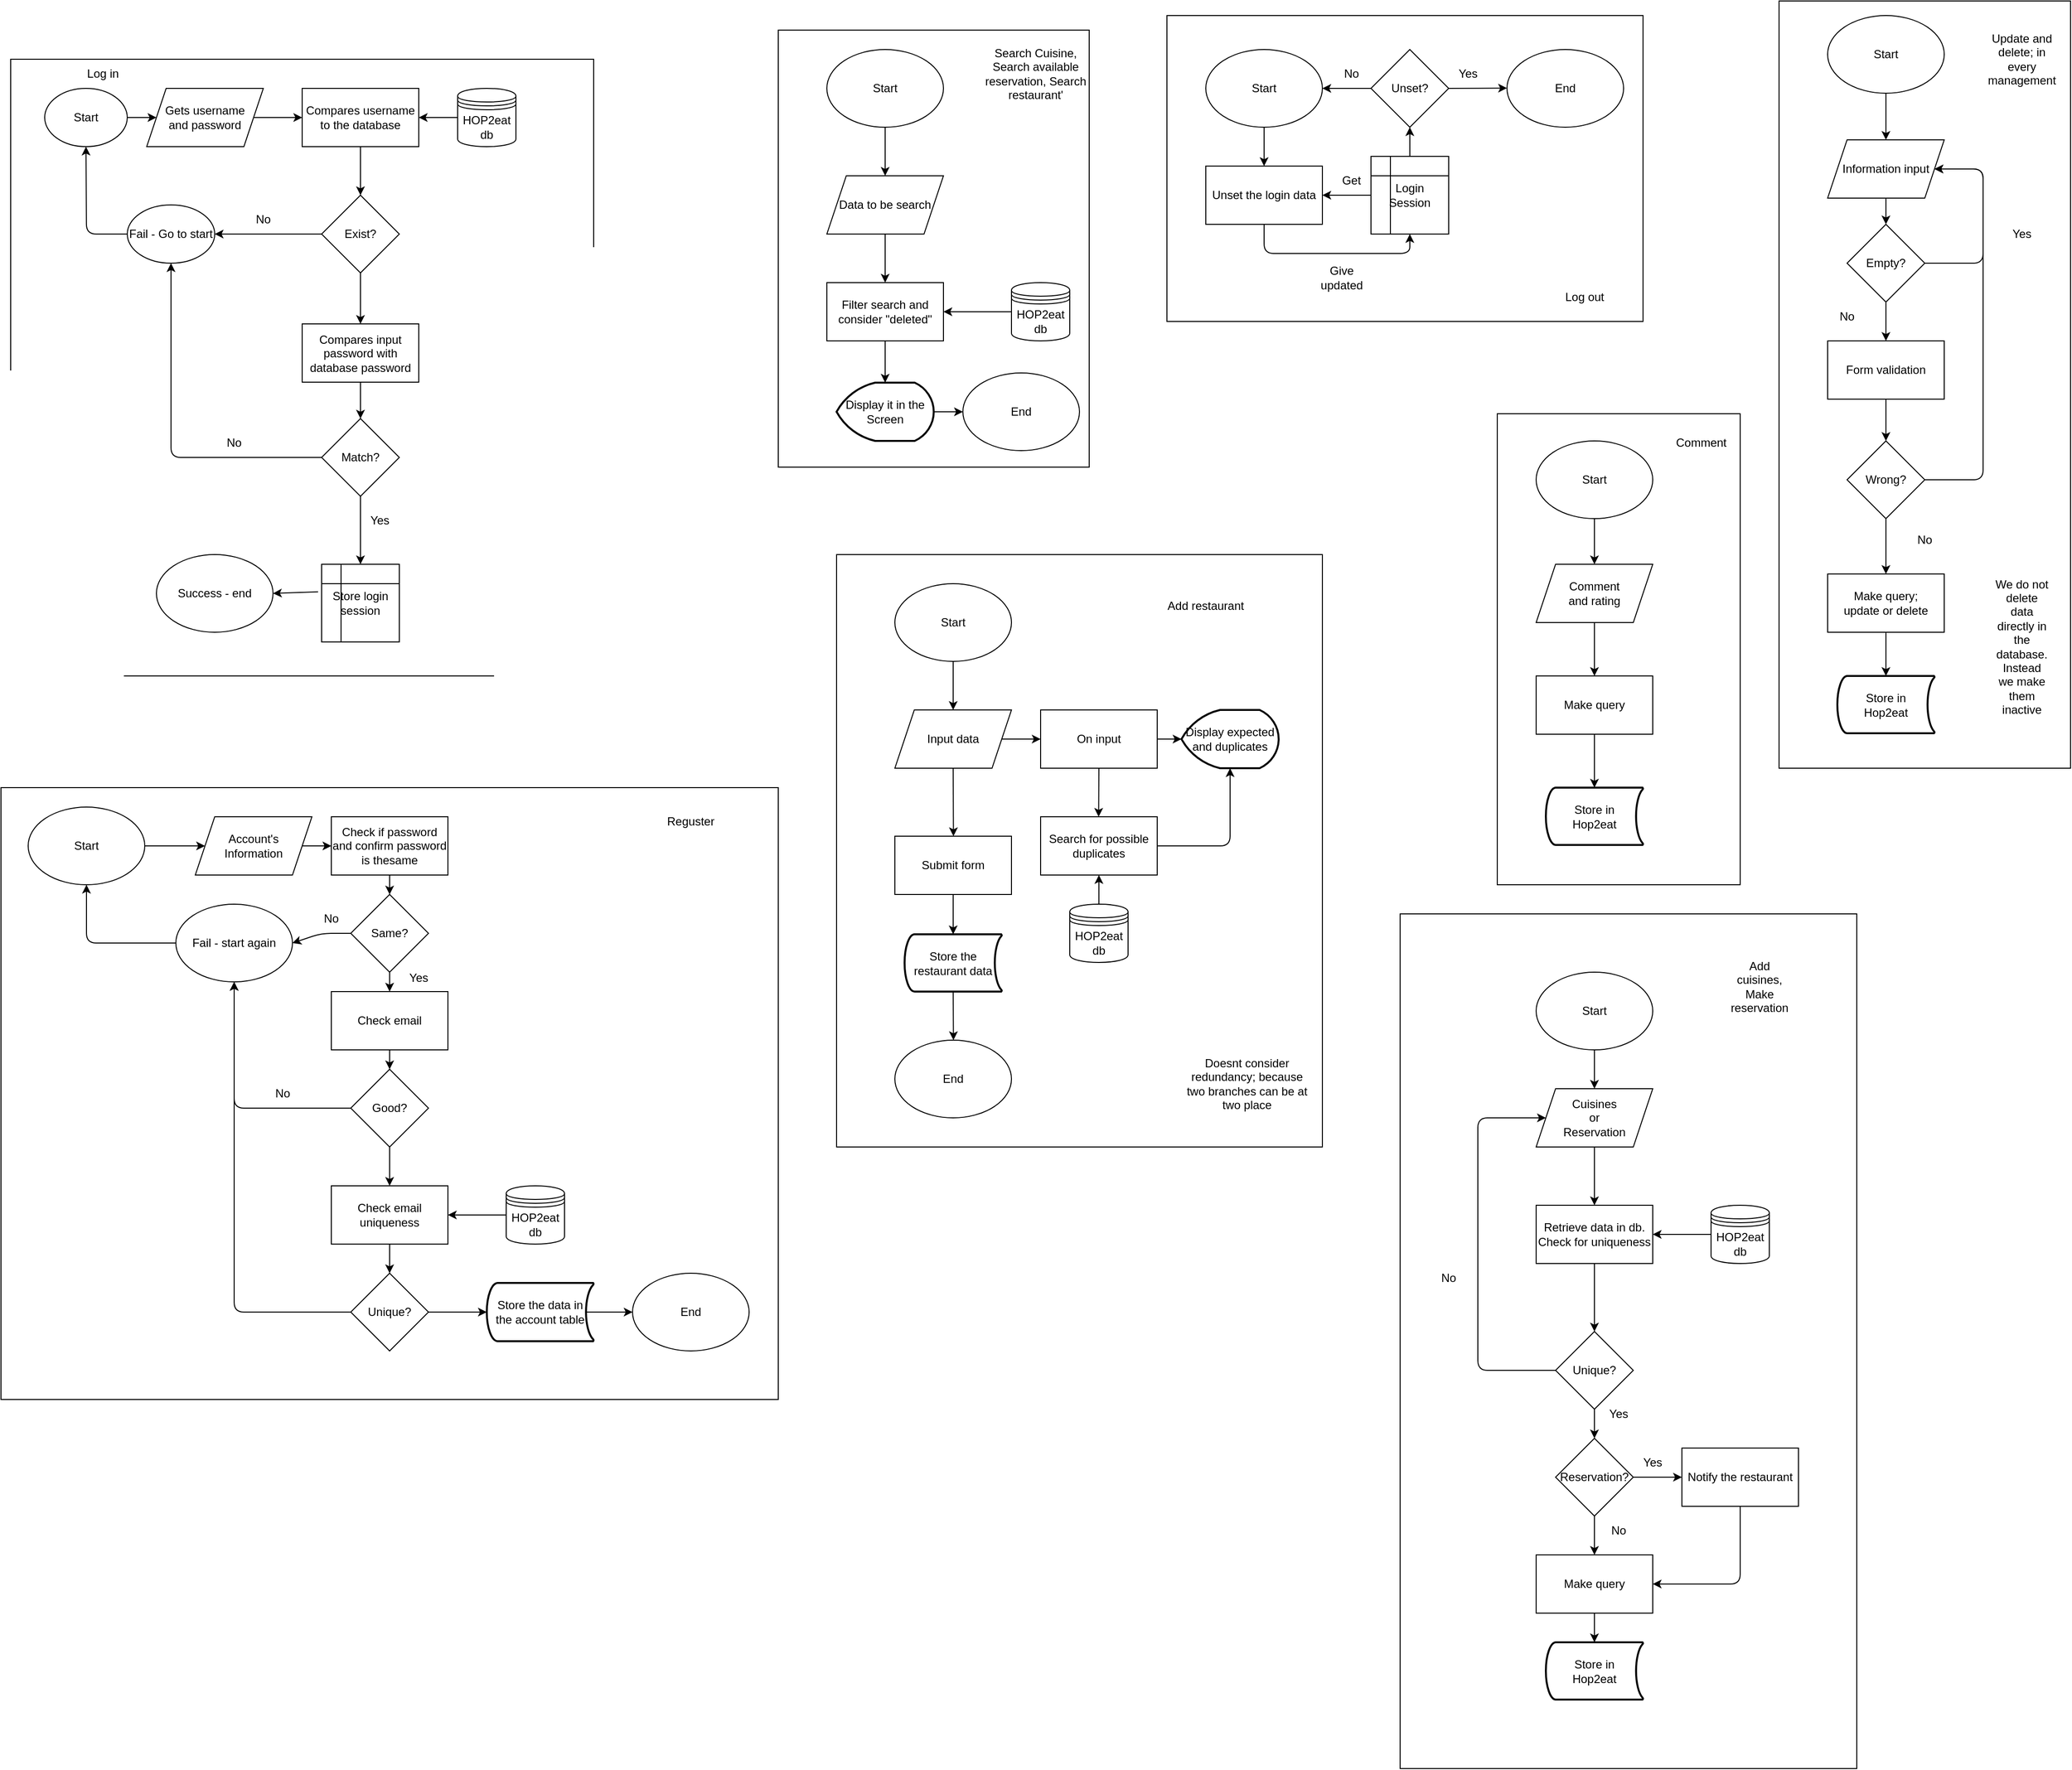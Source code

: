 <mxfile>
    <diagram id="74Us-Ra82Jx7ohugv1YX" name="Page-1">
        <mxGraphModel dx="1053" dy="825" grid="1" gridSize="10" guides="1" tooltips="1" connect="1" arrows="1" fold="1" page="1" pageScale="1" pageWidth="850" pageHeight="1100" math="0" shadow="0">
            <root>
                <mxCell id="0"/>
                <mxCell id="1" parent="0"/>
                <mxCell id="198" value="" style="rounded=0;whiteSpace=wrap;html=1;" vertex="1" parent="1">
                    <mxGeometry x="1500" y="970" width="470" height="880" as="geometry"/>
                </mxCell>
                <mxCell id="163" value="" style="rounded=0;whiteSpace=wrap;html=1;" vertex="1" parent="1">
                    <mxGeometry x="1890" y="30" width="300" height="790" as="geometry"/>
                </mxCell>
                <mxCell id="138" value="" style="rounded=0;whiteSpace=wrap;html=1;" parent="1" vertex="1">
                    <mxGeometry x="1600" y="455" width="250" height="485" as="geometry"/>
                </mxCell>
                <mxCell id="130" value="" style="rounded=0;whiteSpace=wrap;html=1;" parent="1" vertex="1">
                    <mxGeometry x="920" y="600" width="500" height="610" as="geometry"/>
                </mxCell>
                <mxCell id="105" value="" style="rounded=0;whiteSpace=wrap;html=1;" parent="1" vertex="1">
                    <mxGeometry x="1260" y="45" width="490" height="315" as="geometry"/>
                </mxCell>
                <mxCell id="84" value="" style="rounded=0;whiteSpace=wrap;html=1;" parent="1" vertex="1">
                    <mxGeometry x="860" y="60" width="320" height="450" as="geometry"/>
                </mxCell>
                <mxCell id="72" value="" style="rounded=0;whiteSpace=wrap;html=1;" parent="1" vertex="1">
                    <mxGeometry x="60" y="840" width="800" height="630" as="geometry"/>
                </mxCell>
                <mxCell id="34" value="" style="rounded=0;whiteSpace=wrap;html=1;" parent="1" vertex="1">
                    <mxGeometry x="70" y="90" width="600" height="635" as="geometry"/>
                </mxCell>
                <mxCell id="7" style="edgeStyle=none;html=1;exitX=1;exitY=0.5;exitDx=0;exitDy=0;entryX=0;entryY=0.5;entryDx=0;entryDy=0;" parent="1" source="3" target="6" edge="1">
                    <mxGeometry relative="1" as="geometry"/>
                </mxCell>
                <mxCell id="3" value="Start" style="ellipse;whiteSpace=wrap;html=1;" parent="1" vertex="1">
                    <mxGeometry x="105" y="120" width="85" height="60" as="geometry"/>
                </mxCell>
                <mxCell id="5" value="Log in" style="text;html=1;strokeColor=none;fillColor=none;align=center;verticalAlign=middle;whiteSpace=wrap;rounded=0;" parent="1" vertex="1">
                    <mxGeometry x="135" y="90" width="60" height="30" as="geometry"/>
                </mxCell>
                <mxCell id="11" style="edgeStyle=none;html=1;exitX=1;exitY=0.5;exitDx=0;exitDy=0;entryX=0;entryY=0.5;entryDx=0;entryDy=0;" parent="1" source="6" target="10" edge="1">
                    <mxGeometry relative="1" as="geometry"/>
                </mxCell>
                <mxCell id="6" value="Gets username&lt;br&gt;and password" style="shape=parallelogram;perimeter=parallelogramPerimeter;whiteSpace=wrap;html=1;fixedSize=1;" parent="1" vertex="1">
                    <mxGeometry x="210" y="120" width="120" height="60" as="geometry"/>
                </mxCell>
                <mxCell id="17" style="edgeStyle=none;html=1;exitX=0.5;exitY=1;exitDx=0;exitDy=0;entryX=0.5;entryY=0;entryDx=0;entryDy=0;" parent="1" source="10" target="16" edge="1">
                    <mxGeometry relative="1" as="geometry"/>
                </mxCell>
                <mxCell id="10" value="Compares username to the database" style="rounded=0;whiteSpace=wrap;html=1;" parent="1" vertex="1">
                    <mxGeometry x="370" y="120" width="120" height="60" as="geometry"/>
                </mxCell>
                <mxCell id="13" style="edgeStyle=none;html=1;exitX=0;exitY=0.5;exitDx=0;exitDy=0;entryX=1;entryY=0.5;entryDx=0;entryDy=0;" parent="1" source="12" target="10" edge="1">
                    <mxGeometry relative="1" as="geometry"/>
                </mxCell>
                <mxCell id="12" value="HOP2eat db" style="shape=datastore;whiteSpace=wrap;html=1;" parent="1" vertex="1">
                    <mxGeometry x="530" y="120" width="60" height="60" as="geometry"/>
                </mxCell>
                <mxCell id="18" style="edgeStyle=none;html=1;exitX=0;exitY=0.5;exitDx=0;exitDy=0;entryX=1;entryY=0.5;entryDx=0;entryDy=0;" parent="1" source="16" target="21" edge="1">
                    <mxGeometry relative="1" as="geometry">
                        <mxPoint x="280" y="270.294" as="targetPoint"/>
                    </mxGeometry>
                </mxCell>
                <mxCell id="23" style="edgeStyle=none;html=1;exitX=0.5;exitY=1;exitDx=0;exitDy=0;entryX=0.5;entryY=0;entryDx=0;entryDy=0;" parent="1" source="16" target="22" edge="1">
                    <mxGeometry relative="1" as="geometry"/>
                </mxCell>
                <mxCell id="16" value="Exist?" style="rhombus;whiteSpace=wrap;html=1;" parent="1" vertex="1">
                    <mxGeometry x="390" y="230" width="80" height="80" as="geometry"/>
                </mxCell>
                <mxCell id="19" value="No" style="text;html=1;strokeColor=none;fillColor=none;align=center;verticalAlign=middle;whiteSpace=wrap;rounded=0;" parent="1" vertex="1">
                    <mxGeometry x="300" y="240" width="60" height="30" as="geometry"/>
                </mxCell>
                <mxCell id="33" style="edgeStyle=none;html=1;exitX=0;exitY=0.5;exitDx=0;exitDy=0;entryX=0.5;entryY=1;entryDx=0;entryDy=0;" parent="1" source="21" target="3" edge="1">
                    <mxGeometry relative="1" as="geometry">
                        <Array as="points">
                            <mxPoint x="148" y="270"/>
                        </Array>
                    </mxGeometry>
                </mxCell>
                <mxCell id="21" value="Fail - Go to start" style="ellipse;whiteSpace=wrap;html=1;" parent="1" vertex="1">
                    <mxGeometry x="190" y="240" width="90" height="60" as="geometry"/>
                </mxCell>
                <mxCell id="25" style="edgeStyle=none;html=1;exitX=0.5;exitY=1;exitDx=0;exitDy=0;entryX=0.5;entryY=0;entryDx=0;entryDy=0;" parent="1" source="22" target="24" edge="1">
                    <mxGeometry relative="1" as="geometry"/>
                </mxCell>
                <mxCell id="22" value="Compares input password with database password" style="rounded=0;whiteSpace=wrap;html=1;" parent="1" vertex="1">
                    <mxGeometry x="370" y="362.5" width="120" height="60" as="geometry"/>
                </mxCell>
                <mxCell id="26" style="edgeStyle=none;html=1;exitX=0;exitY=0.5;exitDx=0;exitDy=0;entryX=0.5;entryY=1;entryDx=0;entryDy=0;" parent="1" source="24" target="21" edge="1">
                    <mxGeometry relative="1" as="geometry">
                        <Array as="points">
                            <mxPoint x="235" y="500"/>
                        </Array>
                    </mxGeometry>
                </mxCell>
                <mxCell id="41" style="edgeStyle=none;html=1;exitX=0.5;exitY=1;exitDx=0;exitDy=0;entryX=0.5;entryY=0;entryDx=0;entryDy=0;entryPerimeter=0;" parent="1" source="24" edge="1">
                    <mxGeometry relative="1" as="geometry">
                        <mxPoint x="430" y="610" as="targetPoint"/>
                    </mxGeometry>
                </mxCell>
                <mxCell id="24" value="Match?" style="rhombus;whiteSpace=wrap;html=1;" parent="1" vertex="1">
                    <mxGeometry x="390" y="460" width="80" height="80" as="geometry"/>
                </mxCell>
                <mxCell id="27" value="No" style="text;html=1;strokeColor=none;fillColor=none;align=center;verticalAlign=middle;whiteSpace=wrap;rounded=0;" parent="1" vertex="1">
                    <mxGeometry x="270" y="470" width="60" height="30" as="geometry"/>
                </mxCell>
                <mxCell id="31" value="Yes" style="text;html=1;strokeColor=none;fillColor=none;align=center;verticalAlign=middle;whiteSpace=wrap;rounded=0;" parent="1" vertex="1">
                    <mxGeometry x="420" y="550" width="60" height="30" as="geometry"/>
                </mxCell>
                <mxCell id="32" value="Success - end" style="ellipse;whiteSpace=wrap;html=1;" parent="1" vertex="1">
                    <mxGeometry x="220" y="600" width="120" height="80" as="geometry"/>
                </mxCell>
                <mxCell id="44" style="edgeStyle=none;html=1;exitX=1;exitY=0.5;exitDx=0;exitDy=0;entryX=0;entryY=0.5;entryDx=0;entryDy=0;" parent="1" source="35" target="36" edge="1">
                    <mxGeometry relative="1" as="geometry"/>
                </mxCell>
                <mxCell id="35" value="Start" style="ellipse;whiteSpace=wrap;html=1;" parent="1" vertex="1">
                    <mxGeometry x="88" y="860" width="120" height="80" as="geometry"/>
                </mxCell>
                <mxCell id="45" style="edgeStyle=none;html=1;exitX=1;exitY=0.5;exitDx=0;exitDy=0;entryX=0;entryY=0.5;entryDx=0;entryDy=0;" parent="1" source="36" target="39" edge="1">
                    <mxGeometry relative="1" as="geometry"/>
                </mxCell>
                <mxCell id="36" value="Account's&lt;br&gt;Information" style="shape=parallelogram;perimeter=parallelogramPerimeter;whiteSpace=wrap;html=1;fixedSize=1;" parent="1" vertex="1">
                    <mxGeometry x="260" y="870" width="120" height="60" as="geometry"/>
                </mxCell>
                <mxCell id="57" style="edgeStyle=none;html=1;exitX=0.5;exitY=1;exitDx=0;exitDy=0;entryX=0.5;entryY=0;entryDx=0;entryDy=0;" parent="1" source="37" target="56" edge="1">
                    <mxGeometry relative="1" as="geometry"/>
                </mxCell>
                <mxCell id="37" value="Check email" style="rounded=0;whiteSpace=wrap;html=1;" parent="1" vertex="1">
                    <mxGeometry x="400" y="1050" width="120" height="60" as="geometry"/>
                </mxCell>
                <mxCell id="62" style="edgeStyle=none;html=1;exitX=0;exitY=0.5;exitDx=0;exitDy=0;entryX=1;entryY=0.5;entryDx=0;entryDy=0;" parent="1" source="38" target="61" edge="1">
                    <mxGeometry relative="1" as="geometry"/>
                </mxCell>
                <mxCell id="38" value="HOP2eat db" style="shape=datastore;whiteSpace=wrap;html=1;" parent="1" vertex="1">
                    <mxGeometry x="580" y="1250" width="60" height="60" as="geometry"/>
                </mxCell>
                <mxCell id="47" style="edgeStyle=none;html=1;exitX=0.5;exitY=1;exitDx=0;exitDy=0;entryX=0.5;entryY=0;entryDx=0;entryDy=0;" parent="1" source="39" target="46" edge="1">
                    <mxGeometry relative="1" as="geometry"/>
                </mxCell>
                <mxCell id="39" value="Check if password and confirm password is thesame" style="rounded=0;whiteSpace=wrap;html=1;" parent="1" vertex="1">
                    <mxGeometry x="400" y="870" width="120" height="60" as="geometry"/>
                </mxCell>
                <mxCell id="42" style="edgeStyle=none;html=1;exitX=-0.045;exitY=0.354;exitDx=0;exitDy=0;exitPerimeter=0;entryX=1;entryY=0.5;entryDx=0;entryDy=0;" parent="1" source="43" target="32" edge="1">
                    <mxGeometry relative="1" as="geometry">
                        <mxPoint x="380" y="640" as="sourcePoint"/>
                    </mxGeometry>
                </mxCell>
                <mxCell id="43" value="Store login session" style="shape=internalStorage;whiteSpace=wrap;html=1;backgroundOutline=1;" parent="1" vertex="1">
                    <mxGeometry x="390" y="610" width="80" height="80" as="geometry"/>
                </mxCell>
                <mxCell id="49" style="edgeStyle=none;html=1;exitX=0.5;exitY=1;exitDx=0;exitDy=0;entryX=0.5;entryY=0;entryDx=0;entryDy=0;" parent="1" source="46" target="37" edge="1">
                    <mxGeometry relative="1" as="geometry"/>
                </mxCell>
                <mxCell id="53" style="edgeStyle=none;html=1;exitX=0;exitY=0.5;exitDx=0;exitDy=0;entryX=1;entryY=0.5;entryDx=0;entryDy=0;" parent="1" source="46" target="51" edge="1">
                    <mxGeometry relative="1" as="geometry">
                        <Array as="points">
                            <mxPoint x="390" y="990"/>
                        </Array>
                    </mxGeometry>
                </mxCell>
                <mxCell id="46" value="Same?" style="rhombus;whiteSpace=wrap;html=1;" parent="1" vertex="1">
                    <mxGeometry x="420" y="950" width="80" height="80" as="geometry"/>
                </mxCell>
                <mxCell id="52" style="edgeStyle=none;html=1;exitX=0;exitY=0.5;exitDx=0;exitDy=0;entryX=0.5;entryY=1;entryDx=0;entryDy=0;" parent="1" source="51" target="35" edge="1">
                    <mxGeometry relative="1" as="geometry">
                        <Array as="points">
                            <mxPoint x="148" y="1000"/>
                        </Array>
                    </mxGeometry>
                </mxCell>
                <mxCell id="51" value="Fail - start again" style="ellipse;whiteSpace=wrap;html=1;" parent="1" vertex="1">
                    <mxGeometry x="240" y="960" width="120" height="80" as="geometry"/>
                </mxCell>
                <mxCell id="54" value="No" style="text;html=1;strokeColor=none;fillColor=none;align=center;verticalAlign=middle;whiteSpace=wrap;rounded=0;" parent="1" vertex="1">
                    <mxGeometry x="370" y="960" width="60" height="30" as="geometry"/>
                </mxCell>
                <mxCell id="55" value="Yes" style="text;html=1;strokeColor=none;fillColor=none;align=center;verticalAlign=middle;whiteSpace=wrap;rounded=0;" parent="1" vertex="1">
                    <mxGeometry x="460" y="1021" width="60" height="30" as="geometry"/>
                </mxCell>
                <mxCell id="58" style="edgeStyle=none;html=1;exitX=0;exitY=0.5;exitDx=0;exitDy=0;entryX=0.5;entryY=1;entryDx=0;entryDy=0;" parent="1" source="56" target="51" edge="1">
                    <mxGeometry relative="1" as="geometry">
                        <Array as="points">
                            <mxPoint x="300" y="1170"/>
                        </Array>
                    </mxGeometry>
                </mxCell>
                <mxCell id="63" style="edgeStyle=none;html=1;exitX=0.5;exitY=1;exitDx=0;exitDy=0;entryX=0.5;entryY=0;entryDx=0;entryDy=0;" parent="1" source="56" target="61" edge="1">
                    <mxGeometry relative="1" as="geometry"/>
                </mxCell>
                <mxCell id="56" value="Good?" style="rhombus;whiteSpace=wrap;html=1;" parent="1" vertex="1">
                    <mxGeometry x="420" y="1130" width="80" height="80" as="geometry"/>
                </mxCell>
                <mxCell id="59" value="No" style="text;html=1;strokeColor=none;fillColor=none;align=center;verticalAlign=middle;whiteSpace=wrap;rounded=0;" parent="1" vertex="1">
                    <mxGeometry x="320" y="1140" width="60" height="30" as="geometry"/>
                </mxCell>
                <mxCell id="65" style="edgeStyle=none;html=1;entryX=0.5;entryY=0;entryDx=0;entryDy=0;" parent="1" source="61" target="64" edge="1">
                    <mxGeometry relative="1" as="geometry"/>
                </mxCell>
                <mxCell id="61" value="Check email uniqueness" style="rounded=0;whiteSpace=wrap;html=1;" parent="1" vertex="1">
                    <mxGeometry x="400" y="1250" width="120" height="60" as="geometry"/>
                </mxCell>
                <mxCell id="66" style="edgeStyle=none;html=1;exitX=0;exitY=0.5;exitDx=0;exitDy=0;entryX=0.5;entryY=1;entryDx=0;entryDy=0;" parent="1" source="64" target="51" edge="1">
                    <mxGeometry relative="1" as="geometry">
                        <Array as="points">
                            <mxPoint x="300" y="1380"/>
                        </Array>
                    </mxGeometry>
                </mxCell>
                <mxCell id="69" style="edgeStyle=none;html=1;exitX=1;exitY=0.5;exitDx=0;exitDy=0;entryX=0;entryY=0.5;entryDx=0;entryDy=0;entryPerimeter=0;" parent="1" source="64" target="68" edge="1">
                    <mxGeometry relative="1" as="geometry"/>
                </mxCell>
                <mxCell id="64" value="Unique?" style="rhombus;whiteSpace=wrap;html=1;" parent="1" vertex="1">
                    <mxGeometry x="420" y="1340" width="80" height="80" as="geometry"/>
                </mxCell>
                <mxCell id="70" style="edgeStyle=none;html=1;exitX=0.93;exitY=0.5;exitDx=0;exitDy=0;exitPerimeter=0;" parent="1" source="68" edge="1">
                    <mxGeometry relative="1" as="geometry">
                        <mxPoint x="710" y="1380" as="targetPoint"/>
                    </mxGeometry>
                </mxCell>
                <mxCell id="68" value="Store the data in the account table" style="strokeWidth=2;html=1;shape=mxgraph.flowchart.stored_data;whiteSpace=wrap;" parent="1" vertex="1">
                    <mxGeometry x="560" y="1350" width="110" height="60" as="geometry"/>
                </mxCell>
                <mxCell id="71" value="End" style="ellipse;whiteSpace=wrap;html=1;" parent="1" vertex="1">
                    <mxGeometry x="710" y="1340" width="120" height="80" as="geometry"/>
                </mxCell>
                <mxCell id="73" value="Reguster" style="text;html=1;strokeColor=none;fillColor=none;align=center;verticalAlign=middle;whiteSpace=wrap;rounded=0;" parent="1" vertex="1">
                    <mxGeometry x="740" y="860" width="60" height="30" as="geometry"/>
                </mxCell>
                <mxCell id="79" style="edgeStyle=none;html=1;exitX=0.5;exitY=1;exitDx=0;exitDy=0;entryX=0.5;entryY=0;entryDx=0;entryDy=0;" parent="1" source="75" target="76" edge="1">
                    <mxGeometry relative="1" as="geometry"/>
                </mxCell>
                <mxCell id="75" value="Start" style="ellipse;whiteSpace=wrap;html=1;" parent="1" vertex="1">
                    <mxGeometry x="910" y="80" width="120" height="80" as="geometry"/>
                </mxCell>
                <mxCell id="80" style="edgeStyle=none;html=1;exitX=0.5;exitY=1;exitDx=0;exitDy=0;entryX=0.5;entryY=0;entryDx=0;entryDy=0;" parent="1" source="76" target="77" edge="1">
                    <mxGeometry relative="1" as="geometry"/>
                </mxCell>
                <mxCell id="76" value="Data to be search" style="shape=parallelogram;perimeter=parallelogramPerimeter;whiteSpace=wrap;html=1;fixedSize=1;" parent="1" vertex="1">
                    <mxGeometry x="910" y="210" width="120" height="60" as="geometry"/>
                </mxCell>
                <mxCell id="83" style="edgeStyle=none;html=1;exitX=0.5;exitY=1;exitDx=0;exitDy=0;entryX=0.5;entryY=0;entryDx=0;entryDy=0;entryPerimeter=0;" parent="1" source="77" target="82" edge="1">
                    <mxGeometry relative="1" as="geometry"/>
                </mxCell>
                <mxCell id="77" value="Filter search and consider &quot;deleted&quot;" style="rounded=0;whiteSpace=wrap;html=1;" parent="1" vertex="1">
                    <mxGeometry x="910" y="320" width="120" height="60" as="geometry"/>
                </mxCell>
                <mxCell id="81" style="edgeStyle=none;html=1;exitX=0;exitY=0.5;exitDx=0;exitDy=0;entryX=1;entryY=0.5;entryDx=0;entryDy=0;" parent="1" source="78" target="77" edge="1">
                    <mxGeometry relative="1" as="geometry"/>
                </mxCell>
                <mxCell id="78" value="HOP2eat db" style="shape=datastore;whiteSpace=wrap;html=1;" parent="1" vertex="1">
                    <mxGeometry x="1100" y="320" width="60" height="60" as="geometry"/>
                </mxCell>
                <mxCell id="88" style="edgeStyle=none;html=1;exitX=1;exitY=0.5;exitDx=0;exitDy=0;exitPerimeter=0;entryX=0;entryY=0.5;entryDx=0;entryDy=0;" parent="1" source="82" target="87" edge="1">
                    <mxGeometry relative="1" as="geometry"/>
                </mxCell>
                <mxCell id="82" value="Display it in the Screen" style="strokeWidth=2;html=1;shape=mxgraph.flowchart.display;whiteSpace=wrap;" parent="1" vertex="1">
                    <mxGeometry x="920" y="423" width="100" height="60" as="geometry"/>
                </mxCell>
                <mxCell id="85" value="Search Cuisine, Search available reservation, Search restaurant'" style="text;html=1;strokeColor=none;fillColor=none;align=center;verticalAlign=middle;whiteSpace=wrap;rounded=0;" parent="1" vertex="1">
                    <mxGeometry x="1070" y="90" width="110" height="30" as="geometry"/>
                </mxCell>
                <mxCell id="91" style="edgeStyle=none;html=1;exitX=0.5;exitY=1;exitDx=0;exitDy=0;entryX=0.5;entryY=0;entryDx=0;entryDy=0;" parent="1" source="86" target="89" edge="1">
                    <mxGeometry relative="1" as="geometry"/>
                </mxCell>
                <mxCell id="86" value="Start" style="ellipse;whiteSpace=wrap;html=1;" parent="1" vertex="1">
                    <mxGeometry x="1300" y="80" width="120" height="80" as="geometry"/>
                </mxCell>
                <mxCell id="87" value="End" style="ellipse;whiteSpace=wrap;html=1;" parent="1" vertex="1">
                    <mxGeometry x="1050" y="413" width="120" height="80" as="geometry"/>
                </mxCell>
                <mxCell id="93" style="edgeStyle=none;html=1;exitX=0.5;exitY=1;exitDx=0;exitDy=0;entryX=0.5;entryY=1;entryDx=0;entryDy=0;" parent="1" source="89" target="90" edge="1">
                    <mxGeometry relative="1" as="geometry">
                        <Array as="points">
                            <mxPoint x="1360" y="290"/>
                            <mxPoint x="1510" y="290"/>
                        </Array>
                    </mxGeometry>
                </mxCell>
                <mxCell id="89" value="Unset the login data" style="rounded=0;whiteSpace=wrap;html=1;" parent="1" vertex="1">
                    <mxGeometry x="1300" y="200" width="120" height="60" as="geometry"/>
                </mxCell>
                <mxCell id="92" style="edgeStyle=none;html=1;exitX=0;exitY=0.5;exitDx=0;exitDy=0;entryX=1;entryY=0.5;entryDx=0;entryDy=0;" parent="1" source="90" target="89" edge="1">
                    <mxGeometry relative="1" as="geometry"/>
                </mxCell>
                <mxCell id="99" style="edgeStyle=none;html=1;exitX=0.5;exitY=0;exitDx=0;exitDy=0;entryX=0.5;entryY=1;entryDx=0;entryDy=0;" parent="1" source="90" target="98" edge="1">
                    <mxGeometry relative="1" as="geometry"/>
                </mxCell>
                <mxCell id="90" value="Login&lt;br&gt;Session" style="shape=internalStorage;whiteSpace=wrap;html=1;backgroundOutline=1;" parent="1" vertex="1">
                    <mxGeometry x="1470" y="190" width="80" height="80" as="geometry"/>
                </mxCell>
                <mxCell id="94" value="Get" style="text;html=1;strokeColor=none;fillColor=none;align=center;verticalAlign=middle;whiteSpace=wrap;rounded=0;" parent="1" vertex="1">
                    <mxGeometry x="1420" y="200" width="60" height="30" as="geometry"/>
                </mxCell>
                <mxCell id="95" value="Give updated" style="text;html=1;strokeColor=none;fillColor=none;align=center;verticalAlign=middle;whiteSpace=wrap;rounded=0;" parent="1" vertex="1">
                    <mxGeometry x="1410" y="300" width="60" height="30" as="geometry"/>
                </mxCell>
                <mxCell id="100" style="edgeStyle=none;html=1;exitX=0;exitY=0.5;exitDx=0;exitDy=0;entryX=1;entryY=0.5;entryDx=0;entryDy=0;" parent="1" source="98" target="86" edge="1">
                    <mxGeometry relative="1" as="geometry"/>
                </mxCell>
                <mxCell id="102" style="edgeStyle=none;html=1;exitX=1;exitY=0.5;exitDx=0;exitDy=0;" parent="1" source="98" edge="1">
                    <mxGeometry relative="1" as="geometry">
                        <mxPoint x="1610" y="119.692" as="targetPoint"/>
                    </mxGeometry>
                </mxCell>
                <mxCell id="98" value="Unset?" style="rhombus;whiteSpace=wrap;html=1;" parent="1" vertex="1">
                    <mxGeometry x="1470" y="80" width="80" height="80" as="geometry"/>
                </mxCell>
                <mxCell id="101" value="No" style="text;html=1;strokeColor=none;fillColor=none;align=center;verticalAlign=middle;whiteSpace=wrap;rounded=0;" parent="1" vertex="1">
                    <mxGeometry x="1420" y="90" width="60" height="30" as="geometry"/>
                </mxCell>
                <mxCell id="103" value="End" style="ellipse;whiteSpace=wrap;html=1;" parent="1" vertex="1">
                    <mxGeometry x="1610" y="80" width="120" height="80" as="geometry"/>
                </mxCell>
                <mxCell id="104" value="Yes" style="text;html=1;strokeColor=none;fillColor=none;align=center;verticalAlign=middle;whiteSpace=wrap;rounded=0;" parent="1" vertex="1">
                    <mxGeometry x="1540" y="90" width="60" height="30" as="geometry"/>
                </mxCell>
                <mxCell id="106" value="Log out" style="text;html=1;strokeColor=none;fillColor=none;align=center;verticalAlign=middle;whiteSpace=wrap;rounded=0;" parent="1" vertex="1">
                    <mxGeometry x="1660" y="320" width="60" height="30" as="geometry"/>
                </mxCell>
                <mxCell id="109" style="edgeStyle=none;html=1;exitX=0.5;exitY=1;exitDx=0;exitDy=0;entryX=0.5;entryY=0;entryDx=0;entryDy=0;" parent="1" source="107" target="108" edge="1">
                    <mxGeometry relative="1" as="geometry"/>
                </mxCell>
                <mxCell id="107" value="Start" style="ellipse;whiteSpace=wrap;html=1;" parent="1" vertex="1">
                    <mxGeometry x="980" y="630" width="120" height="80" as="geometry"/>
                </mxCell>
                <mxCell id="113" style="edgeStyle=none;html=1;exitX=1;exitY=0.5;exitDx=0;exitDy=0;entryX=0;entryY=0.5;entryDx=0;entryDy=0;" parent="1" source="108" target="112" edge="1">
                    <mxGeometry relative="1" as="geometry"/>
                </mxCell>
                <mxCell id="124" style="edgeStyle=none;html=1;exitX=0.5;exitY=1;exitDx=0;exitDy=0;" parent="1" source="108" edge="1">
                    <mxGeometry relative="1" as="geometry">
                        <mxPoint x="1040.294" y="890" as="targetPoint"/>
                    </mxGeometry>
                </mxCell>
                <mxCell id="108" value="Input data" style="shape=parallelogram;perimeter=parallelogramPerimeter;whiteSpace=wrap;html=1;fixedSize=1;" parent="1" vertex="1">
                    <mxGeometry x="980" y="760" width="120" height="60" as="geometry"/>
                </mxCell>
                <mxCell id="110" value="Add restaurant" style="text;html=1;strokeColor=none;fillColor=none;align=center;verticalAlign=middle;whiteSpace=wrap;rounded=0;" parent="1" vertex="1">
                    <mxGeometry x="1250" y="625" width="100" height="55" as="geometry"/>
                </mxCell>
                <mxCell id="111" value="Display expected and duplicates" style="strokeWidth=2;html=1;shape=mxgraph.flowchart.display;whiteSpace=wrap;" parent="1" vertex="1">
                    <mxGeometry x="1275" y="760" width="100" height="60" as="geometry"/>
                </mxCell>
                <mxCell id="114" style="edgeStyle=none;html=1;exitX=1;exitY=0.5;exitDx=0;exitDy=0;entryX=0;entryY=0.5;entryDx=0;entryDy=0;entryPerimeter=0;" parent="1" source="112" target="111" edge="1">
                    <mxGeometry relative="1" as="geometry"/>
                </mxCell>
                <mxCell id="119" style="edgeStyle=none;html=1;exitX=0.5;exitY=1;exitDx=0;exitDy=0;" parent="1" source="112" edge="1">
                    <mxGeometry relative="1" as="geometry">
                        <mxPoint x="1189.706" y="870" as="targetPoint"/>
                    </mxGeometry>
                </mxCell>
                <mxCell id="112" value="On input" style="rounded=0;whiteSpace=wrap;html=1;" parent="1" vertex="1">
                    <mxGeometry x="1130" y="760" width="120" height="60" as="geometry"/>
                </mxCell>
                <mxCell id="121" style="edgeStyle=none;html=1;exitX=1;exitY=0.5;exitDx=0;exitDy=0;entryX=0.5;entryY=1;entryDx=0;entryDy=0;entryPerimeter=0;" parent="1" source="120" target="111" edge="1">
                    <mxGeometry relative="1" as="geometry">
                        <Array as="points">
                            <mxPoint x="1325" y="900"/>
                        </Array>
                    </mxGeometry>
                </mxCell>
                <mxCell id="120" value="Search for possible duplicates" style="rounded=0;whiteSpace=wrap;html=1;" parent="1" vertex="1">
                    <mxGeometry x="1130" y="870" width="120" height="60" as="geometry"/>
                </mxCell>
                <mxCell id="123" style="edgeStyle=none;html=1;exitX=0.5;exitY=0;exitDx=0;exitDy=0;entryX=0.5;entryY=1;entryDx=0;entryDy=0;" parent="1" source="122" target="120" edge="1">
                    <mxGeometry relative="1" as="geometry"/>
                </mxCell>
                <mxCell id="122" value="HOP2eat db" style="shape=datastore;whiteSpace=wrap;html=1;" parent="1" vertex="1">
                    <mxGeometry x="1160" y="960" width="60" height="60" as="geometry"/>
                </mxCell>
                <mxCell id="127" style="edgeStyle=none;html=1;exitX=0.5;exitY=1;exitDx=0;exitDy=0;entryX=0.5;entryY=0;entryDx=0;entryDy=0;entryPerimeter=0;" parent="1" source="125" target="126" edge="1">
                    <mxGeometry relative="1" as="geometry"/>
                </mxCell>
                <mxCell id="125" value="Submit form" style="rounded=0;whiteSpace=wrap;html=1;" parent="1" vertex="1">
                    <mxGeometry x="980" y="890" width="120" height="60" as="geometry"/>
                </mxCell>
                <mxCell id="128" style="edgeStyle=none;html=1;exitX=0.5;exitY=1;exitDx=0;exitDy=0;exitPerimeter=0;" parent="1" source="126" edge="1">
                    <mxGeometry relative="1" as="geometry">
                        <mxPoint x="1040.294" y="1100" as="targetPoint"/>
                    </mxGeometry>
                </mxCell>
                <mxCell id="126" value="Store the restaurant data" style="strokeWidth=2;html=1;shape=mxgraph.flowchart.stored_data;whiteSpace=wrap;" parent="1" vertex="1">
                    <mxGeometry x="990" y="991" width="100" height="59" as="geometry"/>
                </mxCell>
                <mxCell id="129" value="End" style="ellipse;whiteSpace=wrap;html=1;" parent="1" vertex="1">
                    <mxGeometry x="980" y="1100" width="120" height="80" as="geometry"/>
                </mxCell>
                <mxCell id="133" style="edgeStyle=none;html=1;exitX=0.5;exitY=1;exitDx=0;exitDy=0;entryX=0.5;entryY=0;entryDx=0;entryDy=0;" parent="1" source="131" target="132" edge="1">
                    <mxGeometry relative="1" as="geometry"/>
                </mxCell>
                <mxCell id="131" value="Start" style="ellipse;whiteSpace=wrap;html=1;" parent="1" vertex="1">
                    <mxGeometry x="1640" y="483" width="120" height="80" as="geometry"/>
                </mxCell>
                <mxCell id="135" style="edgeStyle=none;html=1;exitX=0.5;exitY=1;exitDx=0;exitDy=0;" parent="1" source="132" target="134" edge="1">
                    <mxGeometry relative="1" as="geometry"/>
                </mxCell>
                <mxCell id="132" value="Comment&lt;br&gt;and rating" style="shape=parallelogram;perimeter=parallelogramPerimeter;whiteSpace=wrap;html=1;fixedSize=1;" parent="1" vertex="1">
                    <mxGeometry x="1640" y="610" width="120" height="60" as="geometry"/>
                </mxCell>
                <mxCell id="137" style="edgeStyle=none;html=1;exitX=0.5;exitY=1;exitDx=0;exitDy=0;entryX=0.5;entryY=0;entryDx=0;entryDy=0;entryPerimeter=0;" parent="1" source="134" target="136" edge="1">
                    <mxGeometry relative="1" as="geometry"/>
                </mxCell>
                <mxCell id="134" value="Make query" style="rounded=0;whiteSpace=wrap;html=1;" parent="1" vertex="1">
                    <mxGeometry x="1640" y="725" width="120" height="60" as="geometry"/>
                </mxCell>
                <mxCell id="136" value="Store in &lt;br&gt;Hop2eat" style="strokeWidth=2;html=1;shape=mxgraph.flowchart.stored_data;whiteSpace=wrap;" parent="1" vertex="1">
                    <mxGeometry x="1650" y="840" width="100" height="59" as="geometry"/>
                </mxCell>
                <mxCell id="139" value="Comment" style="text;html=1;strokeColor=none;fillColor=none;align=center;verticalAlign=middle;whiteSpace=wrap;rounded=0;" parent="1" vertex="1">
                    <mxGeometry x="1780" y="470" width="60" height="30" as="geometry"/>
                </mxCell>
                <mxCell id="147" style="edgeStyle=none;html=1;exitX=0.5;exitY=1;exitDx=0;exitDy=0;entryX=0.5;entryY=0;entryDx=0;entryDy=0;" edge="1" parent="1" source="140" target="142">
                    <mxGeometry relative="1" as="geometry"/>
                </mxCell>
                <mxCell id="140" value="Start" style="ellipse;whiteSpace=wrap;html=1;" parent="1" vertex="1">
                    <mxGeometry x="1940" y="45" width="120" height="80" as="geometry"/>
                </mxCell>
                <mxCell id="146" style="edgeStyle=none;html=1;exitX=0.5;exitY=1;exitDx=0;exitDy=0;entryX=0.5;entryY=0;entryDx=0;entryDy=0;" edge="1" parent="1" source="142" target="144">
                    <mxGeometry relative="1" as="geometry"/>
                </mxCell>
                <mxCell id="142" value="Information input" style="shape=parallelogram;perimeter=parallelogramPerimeter;whiteSpace=wrap;html=1;fixedSize=1;" vertex="1" parent="1">
                    <mxGeometry x="1940" y="173" width="120" height="60" as="geometry"/>
                </mxCell>
                <mxCell id="145" style="edgeStyle=none;html=1;exitX=1;exitY=0.5;exitDx=0;exitDy=0;entryX=1;entryY=0.5;entryDx=0;entryDy=0;" edge="1" parent="1" source="144" target="142">
                    <mxGeometry relative="1" as="geometry">
                        <Array as="points">
                            <mxPoint x="2100" y="300"/>
                            <mxPoint x="2100" y="203"/>
                        </Array>
                    </mxGeometry>
                </mxCell>
                <mxCell id="149" style="edgeStyle=none;html=1;exitX=0.5;exitY=1;exitDx=0;exitDy=0;entryX=0.5;entryY=0;entryDx=0;entryDy=0;" edge="1" parent="1" source="144" target="148">
                    <mxGeometry relative="1" as="geometry"/>
                </mxCell>
                <mxCell id="144" value="Empty?" style="rhombus;whiteSpace=wrap;html=1;" vertex="1" parent="1">
                    <mxGeometry x="1960" y="260" width="80" height="80" as="geometry"/>
                </mxCell>
                <mxCell id="151" style="edgeStyle=none;html=1;exitX=0.5;exitY=1;exitDx=0;exitDy=0;entryX=0.5;entryY=0;entryDx=0;entryDy=0;" edge="1" parent="1" source="148" target="150">
                    <mxGeometry relative="1" as="geometry"/>
                </mxCell>
                <mxCell id="148" value="Form validation" style="rounded=0;whiteSpace=wrap;html=1;" vertex="1" parent="1">
                    <mxGeometry x="1940" y="380" width="120" height="60" as="geometry"/>
                </mxCell>
                <mxCell id="152" style="edgeStyle=none;html=1;exitX=1;exitY=0.5;exitDx=0;exitDy=0;entryX=1;entryY=0.5;entryDx=0;entryDy=0;" edge="1" parent="1" source="150" target="142">
                    <mxGeometry relative="1" as="geometry">
                        <Array as="points">
                            <mxPoint x="2100" y="523"/>
                            <mxPoint x="2100" y="203"/>
                        </Array>
                    </mxGeometry>
                </mxCell>
                <mxCell id="159" style="edgeStyle=none;html=1;exitX=0.5;exitY=1;exitDx=0;exitDy=0;entryX=0.5;entryY=0;entryDx=0;entryDy=0;" edge="1" parent="1" source="150" target="158">
                    <mxGeometry relative="1" as="geometry"/>
                </mxCell>
                <mxCell id="150" value="Wrong?" style="rhombus;whiteSpace=wrap;html=1;" vertex="1" parent="1">
                    <mxGeometry x="1960" y="483" width="80" height="80" as="geometry"/>
                </mxCell>
                <mxCell id="153" value="Yes" style="text;html=1;strokeColor=none;fillColor=none;align=center;verticalAlign=middle;whiteSpace=wrap;rounded=0;" vertex="1" parent="1">
                    <mxGeometry x="2110" y="255" width="60" height="30" as="geometry"/>
                </mxCell>
                <mxCell id="154" value="No" style="text;html=1;strokeColor=none;fillColor=none;align=center;verticalAlign=middle;whiteSpace=wrap;rounded=0;" vertex="1" parent="1">
                    <mxGeometry x="1930" y="340" width="60" height="30" as="geometry"/>
                </mxCell>
                <mxCell id="155" value="No" style="text;html=1;strokeColor=none;fillColor=none;align=center;verticalAlign=middle;whiteSpace=wrap;rounded=0;" vertex="1" parent="1">
                    <mxGeometry x="2010" y="570" width="60" height="30" as="geometry"/>
                </mxCell>
                <mxCell id="162" style="edgeStyle=none;html=1;exitX=0.5;exitY=1;exitDx=0;exitDy=0;entryX=0.5;entryY=0;entryDx=0;entryDy=0;entryPerimeter=0;" edge="1" parent="1" source="158" target="161">
                    <mxGeometry relative="1" as="geometry"/>
                </mxCell>
                <mxCell id="158" value="Make query;&lt;br&gt;update or delete" style="rounded=0;whiteSpace=wrap;html=1;" vertex="1" parent="1">
                    <mxGeometry x="1940" y="620" width="120" height="60" as="geometry"/>
                </mxCell>
                <mxCell id="161" value="Store in &lt;br&gt;Hop2eat" style="strokeWidth=2;html=1;shape=mxgraph.flowchart.stored_data;whiteSpace=wrap;" vertex="1" parent="1">
                    <mxGeometry x="1950" y="725" width="100" height="59" as="geometry"/>
                </mxCell>
                <mxCell id="164" value="Update and delete; in every management" style="text;html=1;strokeColor=none;fillColor=none;align=center;verticalAlign=middle;whiteSpace=wrap;rounded=0;" vertex="1" parent="1">
                    <mxGeometry x="2110" y="70" width="60" height="40" as="geometry"/>
                </mxCell>
                <mxCell id="165" value="We do not delete data directly in the database. Instead we make them inactive" style="text;html=1;strokeColor=none;fillColor=none;align=center;verticalAlign=middle;whiteSpace=wrap;rounded=0;" vertex="1" parent="1">
                    <mxGeometry x="2110" y="680" width="60" height="30" as="geometry"/>
                </mxCell>
                <mxCell id="166" value="Doesnt consider redundancy; because two branches can be at two place" style="text;html=1;strokeColor=none;fillColor=none;align=center;verticalAlign=middle;whiteSpace=wrap;rounded=0;" vertex="1" parent="1">
                    <mxGeometry x="1275" y="1110" width="135" height="70" as="geometry"/>
                </mxCell>
                <mxCell id="170" style="edgeStyle=none;html=1;exitX=0.5;exitY=1;exitDx=0;exitDy=0;entryX=0.5;entryY=0;entryDx=0;entryDy=0;" edge="1" parent="1" source="167" target="168">
                    <mxGeometry relative="1" as="geometry"/>
                </mxCell>
                <mxCell id="167" value="Start" style="ellipse;whiteSpace=wrap;html=1;" vertex="1" parent="1">
                    <mxGeometry x="1640" y="1030" width="120" height="80" as="geometry"/>
                </mxCell>
                <mxCell id="171" style="edgeStyle=none;html=1;exitX=0.5;exitY=1;exitDx=0;exitDy=0;entryX=0.5;entryY=0;entryDx=0;entryDy=0;" edge="1" parent="1" source="168" target="169">
                    <mxGeometry relative="1" as="geometry"/>
                </mxCell>
                <mxCell id="168" value="Cuisines&lt;br&gt;or&lt;br&gt;Reservation" style="shape=parallelogram;perimeter=parallelogramPerimeter;whiteSpace=wrap;html=1;fixedSize=1;" vertex="1" parent="1">
                    <mxGeometry x="1640" y="1150" width="120" height="60" as="geometry"/>
                </mxCell>
                <mxCell id="172" style="edgeStyle=none;html=1;exitX=0.5;exitY=1;exitDx=0;exitDy=0;entryX=0.5;entryY=0;entryDx=0;entryDy=0;" edge="1" parent="1" source="169" target="175">
                    <mxGeometry relative="1" as="geometry">
                        <mxPoint x="1700.333" y="1390" as="targetPoint"/>
                    </mxGeometry>
                </mxCell>
                <mxCell id="169" value="Retrieve data in db. Check for uniqueness" style="rounded=0;whiteSpace=wrap;html=1;" vertex="1" parent="1">
                    <mxGeometry x="1640" y="1270" width="120" height="60" as="geometry"/>
                </mxCell>
                <mxCell id="174" style="edgeStyle=none;html=1;exitX=0;exitY=0.5;exitDx=0;exitDy=0;entryX=1;entryY=0.5;entryDx=0;entryDy=0;" edge="1" parent="1" source="173" target="169">
                    <mxGeometry relative="1" as="geometry"/>
                </mxCell>
                <mxCell id="173" value="HOP2eat db" style="shape=datastore;whiteSpace=wrap;html=1;" vertex="1" parent="1">
                    <mxGeometry x="1820" y="1270" width="60" height="60" as="geometry"/>
                </mxCell>
                <mxCell id="176" style="edgeStyle=none;html=1;exitX=0;exitY=0.5;exitDx=0;exitDy=0;entryX=0;entryY=0.5;entryDx=0;entryDy=0;" edge="1" parent="1" source="175" target="168">
                    <mxGeometry relative="1" as="geometry">
                        <Array as="points">
                            <mxPoint x="1580" y="1440"/>
                            <mxPoint x="1580" y="1180"/>
                        </Array>
                    </mxGeometry>
                </mxCell>
                <mxCell id="179" style="edgeStyle=none;html=1;exitX=0.5;exitY=1;exitDx=0;exitDy=0;entryX=0.5;entryY=0;entryDx=0;entryDy=0;" edge="1" parent="1" source="175">
                    <mxGeometry relative="1" as="geometry">
                        <mxPoint x="1700" y="1510" as="targetPoint"/>
                    </mxGeometry>
                </mxCell>
                <mxCell id="175" value="Unique?" style="rhombus;whiteSpace=wrap;html=1;" vertex="1" parent="1">
                    <mxGeometry x="1660" y="1400" width="80" height="80" as="geometry"/>
                </mxCell>
                <mxCell id="177" value="No" style="text;html=1;strokeColor=none;fillColor=none;align=center;verticalAlign=middle;whiteSpace=wrap;rounded=0;" vertex="1" parent="1">
                    <mxGeometry x="1520" y="1330" width="60" height="30" as="geometry"/>
                </mxCell>
                <mxCell id="180" value="Store in &lt;br&gt;Hop2eat" style="strokeWidth=2;html=1;shape=mxgraph.flowchart.stored_data;whiteSpace=wrap;" vertex="1" parent="1">
                    <mxGeometry x="1650" y="1720" width="100" height="59" as="geometry"/>
                </mxCell>
                <mxCell id="183" value="Add cuisines, Make reservation" style="text;html=1;strokeColor=none;fillColor=none;align=center;verticalAlign=middle;whiteSpace=wrap;rounded=0;" vertex="1" parent="1">
                    <mxGeometry x="1840" y="1030" width="60" height="30" as="geometry"/>
                </mxCell>
                <mxCell id="185" value="Yes" style="text;html=1;strokeColor=none;fillColor=none;align=center;verticalAlign=middle;whiteSpace=wrap;rounded=0;" vertex="1" parent="1">
                    <mxGeometry x="1695" y="1470" width="60" height="30" as="geometry"/>
                </mxCell>
                <mxCell id="190" style="edgeStyle=none;html=1;exitX=1;exitY=0.5;exitDx=0;exitDy=0;entryX=0;entryY=0.5;entryDx=0;entryDy=0;" edge="1" parent="1" source="188" target="189">
                    <mxGeometry relative="1" as="geometry"/>
                </mxCell>
                <mxCell id="195" style="edgeStyle=none;html=1;exitX=0.5;exitY=1;exitDx=0;exitDy=0;entryX=0.5;entryY=0;entryDx=0;entryDy=0;" edge="1" parent="1" source="188" target="193">
                    <mxGeometry relative="1" as="geometry"/>
                </mxCell>
                <mxCell id="188" value="Reservation?" style="rhombus;whiteSpace=wrap;html=1;" vertex="1" parent="1">
                    <mxGeometry x="1660" y="1510" width="80" height="80" as="geometry"/>
                </mxCell>
                <mxCell id="196" style="edgeStyle=none;html=1;exitX=0.5;exitY=1;exitDx=0;exitDy=0;entryX=1;entryY=0.5;entryDx=0;entryDy=0;" edge="1" parent="1" source="189" target="193">
                    <mxGeometry relative="1" as="geometry">
                        <Array as="points">
                            <mxPoint x="1850" y="1660"/>
                        </Array>
                    </mxGeometry>
                </mxCell>
                <mxCell id="189" value="Notify the restaurant" style="rounded=0;whiteSpace=wrap;html=1;" vertex="1" parent="1">
                    <mxGeometry x="1790" y="1520" width="120" height="60" as="geometry"/>
                </mxCell>
                <mxCell id="191" value="Yes" style="text;html=1;strokeColor=none;fillColor=none;align=center;verticalAlign=middle;whiteSpace=wrap;rounded=0;" vertex="1" parent="1">
                    <mxGeometry x="1730" y="1520" width="60" height="30" as="geometry"/>
                </mxCell>
                <mxCell id="192" value="No" style="text;html=1;strokeColor=none;fillColor=none;align=center;verticalAlign=middle;whiteSpace=wrap;rounded=0;" vertex="1" parent="1">
                    <mxGeometry x="1695" y="1590" width="60" height="30" as="geometry"/>
                </mxCell>
                <mxCell id="197" style="edgeStyle=none;html=1;exitX=0.5;exitY=1;exitDx=0;exitDy=0;entryX=0.5;entryY=0;entryDx=0;entryDy=0;entryPerimeter=0;" edge="1" parent="1" source="193" target="180">
                    <mxGeometry relative="1" as="geometry"/>
                </mxCell>
                <mxCell id="193" value="Make query" style="rounded=0;whiteSpace=wrap;html=1;" vertex="1" parent="1">
                    <mxGeometry x="1640" y="1630" width="120" height="60" as="geometry"/>
                </mxCell>
            </root>
        </mxGraphModel>
    </diagram>
</mxfile>